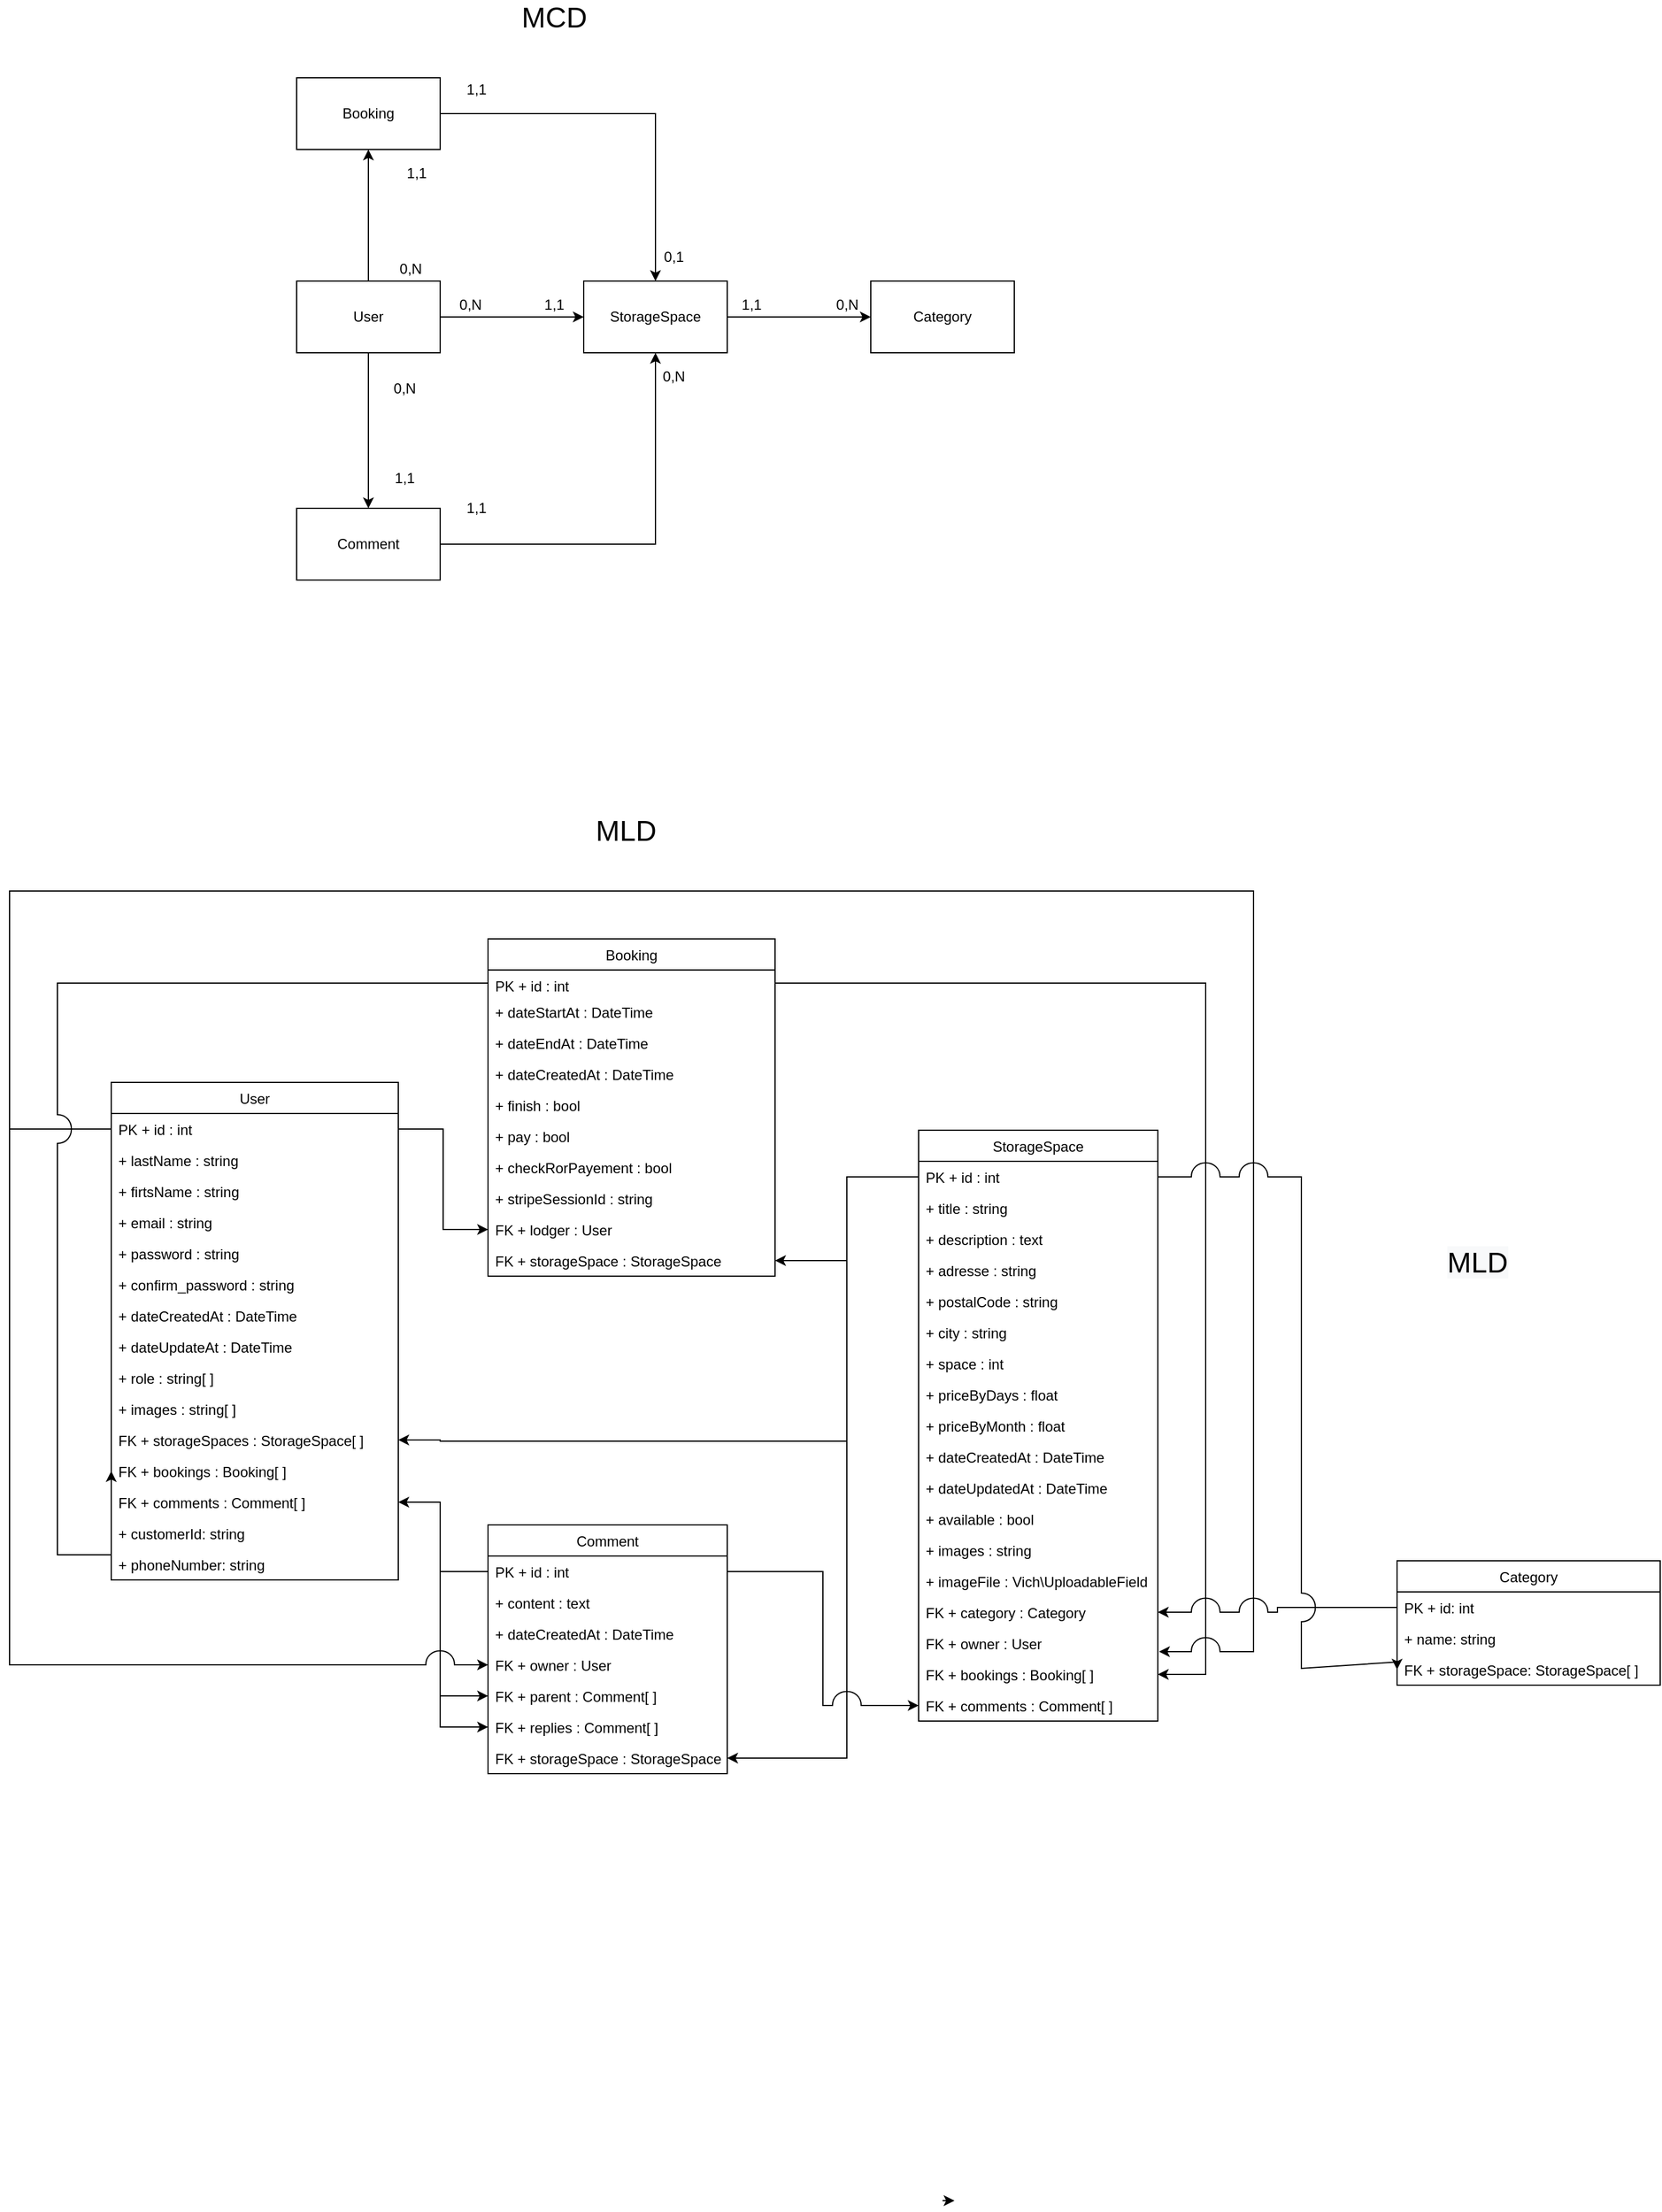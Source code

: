 <mxfile version="14.6.10" type="device"><diagram id="GPhVhIkZk6Hlvz16Vdit" name="Page-1"><mxGraphModel dx="2249" dy="794" grid="1" gridSize="10" guides="1" tooltips="1" connect="1" arrows="1" fold="1" page="1" pageScale="1" pageWidth="827" pageHeight="1169" math="0" shadow="0"><root><mxCell id="0"/><mxCell id="1" parent="0"/><mxCell id="L4LWzTjm712yXZj4EI7X-5" style="edgeStyle=orthogonalEdgeStyle;rounded=0;orthogonalLoop=1;jettySize=auto;html=1;" parent="1" source="L4LWzTjm712yXZj4EI7X-1" target="L4LWzTjm712yXZj4EI7X-2" edge="1"><mxGeometry relative="1" as="geometry"/></mxCell><mxCell id="L4LWzTjm712yXZj4EI7X-9" style="edgeStyle=orthogonalEdgeStyle;rounded=0;orthogonalLoop=1;jettySize=auto;html=1;exitX=0.5;exitY=1;exitDx=0;exitDy=0;entryX=0.5;entryY=0;entryDx=0;entryDy=0;" parent="1" source="L4LWzTjm712yXZj4EI7X-1" target="L4LWzTjm712yXZj4EI7X-4" edge="1"><mxGeometry relative="1" as="geometry"/></mxCell><mxCell id="L4LWzTjm712yXZj4EI7X-13" style="edgeStyle=orthogonalEdgeStyle;rounded=0;orthogonalLoop=1;jettySize=auto;html=1;entryX=0.5;entryY=1;entryDx=0;entryDy=0;" parent="1" source="L4LWzTjm712yXZj4EI7X-1" target="L4LWzTjm712yXZj4EI7X-3" edge="1"><mxGeometry relative="1" as="geometry"/></mxCell><mxCell id="L4LWzTjm712yXZj4EI7X-1" value="User" style="rounded=0;whiteSpace=wrap;html=1;" parent="1" vertex="1"><mxGeometry x="40" y="410" width="120" height="60" as="geometry"/></mxCell><mxCell id="YpKXHRz25UrRo5Vjz8u6-2" style="edgeStyle=orthogonalEdgeStyle;rounded=0;orthogonalLoop=1;jettySize=auto;html=1;entryX=0;entryY=0.5;entryDx=0;entryDy=0;" edge="1" parent="1" source="L4LWzTjm712yXZj4EI7X-2" target="YpKXHRz25UrRo5Vjz8u6-1"><mxGeometry relative="1" as="geometry"/></mxCell><mxCell id="L4LWzTjm712yXZj4EI7X-2" value="StorageSpace" style="rounded=0;whiteSpace=wrap;html=1;" parent="1" vertex="1"><mxGeometry x="280" y="410" width="120" height="60" as="geometry"/></mxCell><mxCell id="L4LWzTjm712yXZj4EI7X-14" style="edgeStyle=orthogonalEdgeStyle;rounded=0;orthogonalLoop=1;jettySize=auto;html=1;" parent="1" source="L4LWzTjm712yXZj4EI7X-3" target="L4LWzTjm712yXZj4EI7X-2" edge="1"><mxGeometry relative="1" as="geometry"/></mxCell><mxCell id="L4LWzTjm712yXZj4EI7X-3" value="Booking" style="rounded=0;whiteSpace=wrap;html=1;" parent="1" vertex="1"><mxGeometry x="40" y="240" width="120" height="60" as="geometry"/></mxCell><mxCell id="L4LWzTjm712yXZj4EI7X-12" style="edgeStyle=orthogonalEdgeStyle;rounded=0;orthogonalLoop=1;jettySize=auto;html=1;entryX=0.5;entryY=1;entryDx=0;entryDy=0;" parent="1" source="L4LWzTjm712yXZj4EI7X-4" target="L4LWzTjm712yXZj4EI7X-2" edge="1"><mxGeometry relative="1" as="geometry"/></mxCell><mxCell id="L4LWzTjm712yXZj4EI7X-4" value="Comment" style="rounded=0;whiteSpace=wrap;html=1;" parent="1" vertex="1"><mxGeometry x="40" y="600" width="120" height="60" as="geometry"/></mxCell><mxCell id="L4LWzTjm712yXZj4EI7X-6" value="&lt;font style=&quot;font-size: 24px&quot;&gt;MCD&lt;/font&gt;" style="text;html=1;align=center;verticalAlign=middle;resizable=0;points=[];autosize=1;" parent="1" vertex="1"><mxGeometry x="220" y="180" width="70" height="20" as="geometry"/></mxCell><mxCell id="L4LWzTjm712yXZj4EI7X-7" value="0,N" style="text;html=1;align=center;verticalAlign=middle;resizable=0;points=[];autosize=1;" parent="1" vertex="1"><mxGeometry x="170" y="420" width="30" height="20" as="geometry"/></mxCell><mxCell id="L4LWzTjm712yXZj4EI7X-8" value="1,1" style="text;html=1;align=center;verticalAlign=middle;resizable=0;points=[];autosize=1;" parent="1" vertex="1"><mxGeometry x="240" y="420" width="30" height="20" as="geometry"/></mxCell><mxCell id="L4LWzTjm712yXZj4EI7X-10" value="0,N" style="text;html=1;align=center;verticalAlign=middle;resizable=0;points=[];autosize=1;" parent="1" vertex="1"><mxGeometry x="115" y="490" width="30" height="20" as="geometry"/></mxCell><mxCell id="L4LWzTjm712yXZj4EI7X-11" value="1,1" style="text;html=1;align=center;verticalAlign=middle;resizable=0;points=[];autosize=1;" parent="1" vertex="1"><mxGeometry x="115" y="565" width="30" height="20" as="geometry"/></mxCell><mxCell id="L4LWzTjm712yXZj4EI7X-15" value="1,1" style="text;html=1;align=center;verticalAlign=middle;resizable=0;points=[];autosize=1;" parent="1" vertex="1"><mxGeometry x="175" y="590" width="30" height="20" as="geometry"/></mxCell><mxCell id="L4LWzTjm712yXZj4EI7X-16" value="0,N" style="text;html=1;align=center;verticalAlign=middle;resizable=0;points=[];autosize=1;" parent="1" vertex="1"><mxGeometry x="340" y="480" width="30" height="20" as="geometry"/></mxCell><mxCell id="L4LWzTjm712yXZj4EI7X-17" value="0,N" style="text;html=1;align=center;verticalAlign=middle;resizable=0;points=[];autosize=1;" parent="1" vertex="1"><mxGeometry x="120" y="390" width="30" height="20" as="geometry"/></mxCell><mxCell id="L4LWzTjm712yXZj4EI7X-18" value="1,1" style="text;html=1;align=center;verticalAlign=middle;resizable=0;points=[];autosize=1;" parent="1" vertex="1"><mxGeometry x="125" y="310" width="30" height="20" as="geometry"/></mxCell><mxCell id="L4LWzTjm712yXZj4EI7X-19" value="1,1" style="text;html=1;align=center;verticalAlign=middle;resizable=0;points=[];autosize=1;" parent="1" vertex="1"><mxGeometry x="175" y="240" width="30" height="20" as="geometry"/></mxCell><mxCell id="L4LWzTjm712yXZj4EI7X-20" value="0,1" style="text;html=1;align=center;verticalAlign=middle;resizable=0;points=[];autosize=1;" parent="1" vertex="1"><mxGeometry x="340" y="380" width="30" height="20" as="geometry"/></mxCell><mxCell id="L4LWzTjm712yXZj4EI7X-21" value="&lt;font style=&quot;font-size: 24px&quot;&gt;MLD&lt;/font&gt;" style="text;html=1;align=center;verticalAlign=middle;resizable=0;points=[];autosize=1;" parent="1" vertex="1"><mxGeometry x="280" y="860" width="70" height="20" as="geometry"/></mxCell><mxCell id="L4LWzTjm712yXZj4EI7X-22" value="Booking" style="swimlane;fontStyle=0;childLayout=stackLayout;horizontal=1;startSize=26;fillColor=none;horizontalStack=0;resizeParent=1;resizeParentMax=0;resizeLast=0;collapsible=1;marginBottom=0;" parent="1" vertex="1"><mxGeometry x="200" y="960" width="240" height="282" as="geometry"/></mxCell><mxCell id="L4LWzTjm712yXZj4EI7X-23" value="PK + id : int " style="text;strokeColor=none;fillColor=none;align=left;verticalAlign=top;spacingLeft=4;spacingRight=4;overflow=hidden;rotatable=0;points=[[0,0.5],[1,0.5]];portConstraint=eastwest;" parent="L4LWzTjm712yXZj4EI7X-22" vertex="1"><mxGeometry y="26" width="240" height="22" as="geometry"/></mxCell><mxCell id="L4LWzTjm712yXZj4EI7X-24" value="+ dateStartAt : DateTime " style="text;strokeColor=none;fillColor=none;align=left;verticalAlign=top;spacingLeft=4;spacingRight=4;overflow=hidden;rotatable=0;points=[[0,0.5],[1,0.5]];portConstraint=eastwest;" parent="L4LWzTjm712yXZj4EI7X-22" vertex="1"><mxGeometry y="48" width="240" height="26" as="geometry"/></mxCell><mxCell id="ItOcy5ZcAM0bHlaDHL9l-2" value="+ dateEndAt : DateTime " style="text;strokeColor=none;fillColor=none;align=left;verticalAlign=top;spacingLeft=4;spacingRight=4;overflow=hidden;rotatable=0;points=[[0,0.5],[1,0.5]];portConstraint=eastwest;" parent="L4LWzTjm712yXZj4EI7X-22" vertex="1"><mxGeometry y="74" width="240" height="26" as="geometry"/></mxCell><mxCell id="L4LWzTjm712yXZj4EI7X-25" value="+ dateCreatedAt : DateTime" style="text;strokeColor=none;fillColor=none;align=left;verticalAlign=top;spacingLeft=4;spacingRight=4;overflow=hidden;rotatable=0;points=[[0,0.5],[1,0.5]];portConstraint=eastwest;" parent="L4LWzTjm712yXZj4EI7X-22" vertex="1"><mxGeometry y="100" width="240" height="26" as="geometry"/></mxCell><mxCell id="ItOcy5ZcAM0bHlaDHL9l-1" value="+ finish : bool " style="text;strokeColor=none;fillColor=none;align=left;verticalAlign=top;spacingLeft=4;spacingRight=4;overflow=hidden;rotatable=0;points=[[0,0.5],[1,0.5]];portConstraint=eastwest;" parent="L4LWzTjm712yXZj4EI7X-22" vertex="1"><mxGeometry y="126" width="240" height="26" as="geometry"/></mxCell><mxCell id="ItOcy5ZcAM0bHlaDHL9l-3" value="+ pay : bool " style="text;strokeColor=none;fillColor=none;align=left;verticalAlign=top;spacingLeft=4;spacingRight=4;overflow=hidden;rotatable=0;points=[[0,0.5],[1,0.5]];portConstraint=eastwest;" parent="L4LWzTjm712yXZj4EI7X-22" vertex="1"><mxGeometry y="152" width="240" height="26" as="geometry"/></mxCell><mxCell id="ItOcy5ZcAM0bHlaDHL9l-4" value="+ checkRorPayement : bool " style="text;strokeColor=none;fillColor=none;align=left;verticalAlign=top;spacingLeft=4;spacingRight=4;overflow=hidden;rotatable=0;points=[[0,0.5],[1,0.5]];portConstraint=eastwest;" parent="L4LWzTjm712yXZj4EI7X-22" vertex="1"><mxGeometry y="178" width="240" height="26" as="geometry"/></mxCell><mxCell id="ItOcy5ZcAM0bHlaDHL9l-5" value="+ stripeSessionId : string " style="text;strokeColor=none;fillColor=none;align=left;verticalAlign=top;spacingLeft=4;spacingRight=4;overflow=hidden;rotatable=0;points=[[0,0.5],[1,0.5]];portConstraint=eastwest;" parent="L4LWzTjm712yXZj4EI7X-22" vertex="1"><mxGeometry y="204" width="240" height="26" as="geometry"/></mxCell><mxCell id="L4LWzTjm712yXZj4EI7X-26" value="FK + lodger : User" style="text;strokeColor=none;fillColor=none;align=left;verticalAlign=top;spacingLeft=4;spacingRight=4;overflow=hidden;rotatable=0;points=[[0,0.5],[1,0.5]];portConstraint=eastwest;" parent="L4LWzTjm712yXZj4EI7X-22" vertex="1"><mxGeometry y="230" width="240" height="26" as="geometry"/></mxCell><mxCell id="L4LWzTjm712yXZj4EI7X-27" value="FK + storageSpace : StorageSpace" style="text;strokeColor=none;fillColor=none;align=left;verticalAlign=top;spacingLeft=4;spacingRight=4;overflow=hidden;rotatable=0;points=[[0,0.5],[1,0.5]];portConstraint=eastwest;" parent="L4LWzTjm712yXZj4EI7X-22" vertex="1"><mxGeometry y="256" width="240" height="26" as="geometry"/></mxCell><mxCell id="L4LWzTjm712yXZj4EI7X-28" value="User" style="swimlane;fontStyle=0;childLayout=stackLayout;horizontal=1;startSize=26;fillColor=none;horizontalStack=0;resizeParent=1;resizeParentMax=0;resizeLast=0;collapsible=1;marginBottom=0;" parent="1" vertex="1"><mxGeometry x="-115" y="1080" width="240" height="416" as="geometry"/></mxCell><mxCell id="L4LWzTjm712yXZj4EI7X-29" value="PK + id : int " style="text;strokeColor=none;fillColor=none;align=left;verticalAlign=top;spacingLeft=4;spacingRight=4;overflow=hidden;rotatable=0;points=[[0,0.5],[1,0.5]];portConstraint=eastwest;" parent="L4LWzTjm712yXZj4EI7X-28" vertex="1"><mxGeometry y="26" width="240" height="26" as="geometry"/></mxCell><mxCell id="L4LWzTjm712yXZj4EI7X-30" value="+ lastName : string" style="text;strokeColor=none;fillColor=none;align=left;verticalAlign=top;spacingLeft=4;spacingRight=4;overflow=hidden;rotatable=0;points=[[0,0.5],[1,0.5]];portConstraint=eastwest;" parent="L4LWzTjm712yXZj4EI7X-28" vertex="1"><mxGeometry y="52" width="240" height="26" as="geometry"/></mxCell><mxCell id="L4LWzTjm712yXZj4EI7X-31" value="+ firtsName : string" style="text;strokeColor=none;fillColor=none;align=left;verticalAlign=top;spacingLeft=4;spacingRight=4;overflow=hidden;rotatable=0;points=[[0,0.5],[1,0.5]];portConstraint=eastwest;" parent="L4LWzTjm712yXZj4EI7X-28" vertex="1"><mxGeometry y="78" width="240" height="26" as="geometry"/></mxCell><mxCell id="L4LWzTjm712yXZj4EI7X-32" value="+ email : string" style="text;strokeColor=none;fillColor=none;align=left;verticalAlign=top;spacingLeft=4;spacingRight=4;overflow=hidden;rotatable=0;points=[[0,0.5],[1,0.5]];portConstraint=eastwest;" parent="L4LWzTjm712yXZj4EI7X-28" vertex="1"><mxGeometry y="104" width="240" height="26" as="geometry"/></mxCell><mxCell id="YpKXHRz25UrRo5Vjz8u6-27" value="+ password : string" style="text;strokeColor=none;fillColor=none;align=left;verticalAlign=top;spacingLeft=4;spacingRight=4;overflow=hidden;rotatable=0;points=[[0,0.5],[1,0.5]];portConstraint=eastwest;" vertex="1" parent="L4LWzTjm712yXZj4EI7X-28"><mxGeometry y="130" width="240" height="26" as="geometry"/></mxCell><mxCell id="L4LWzTjm712yXZj4EI7X-33" value="+ confirm_password : string" style="text;strokeColor=none;fillColor=none;align=left;verticalAlign=top;spacingLeft=4;spacingRight=4;overflow=hidden;rotatable=0;points=[[0,0.5],[1,0.5]];portConstraint=eastwest;" parent="L4LWzTjm712yXZj4EI7X-28" vertex="1"><mxGeometry y="156" width="240" height="26" as="geometry"/></mxCell><mxCell id="L4LWzTjm712yXZj4EI7X-34" value="+ dateCreatedAt : DateTime" style="text;strokeColor=none;fillColor=none;align=left;verticalAlign=top;spacingLeft=4;spacingRight=4;overflow=hidden;rotatable=0;points=[[0,0.5],[1,0.5]];portConstraint=eastwest;" parent="L4LWzTjm712yXZj4EI7X-28" vertex="1"><mxGeometry y="182" width="240" height="26" as="geometry"/></mxCell><mxCell id="L4LWzTjm712yXZj4EI7X-35" value="+ dateUpdateAt : DateTime" style="text;strokeColor=none;fillColor=none;align=left;verticalAlign=top;spacingLeft=4;spacingRight=4;overflow=hidden;rotatable=0;points=[[0,0.5],[1,0.5]];portConstraint=eastwest;" parent="L4LWzTjm712yXZj4EI7X-28" vertex="1"><mxGeometry y="208" width="240" height="26" as="geometry"/></mxCell><mxCell id="L4LWzTjm712yXZj4EI7X-36" value="+ role : string[ ]" style="text;strokeColor=none;fillColor=none;align=left;verticalAlign=top;spacingLeft=4;spacingRight=4;overflow=hidden;rotatable=0;points=[[0,0.5],[1,0.5]];portConstraint=eastwest;" parent="L4LWzTjm712yXZj4EI7X-28" vertex="1"><mxGeometry y="234" width="240" height="26" as="geometry"/></mxCell><mxCell id="L4LWzTjm712yXZj4EI7X-37" value="+ images : string[ ]" style="text;strokeColor=none;fillColor=none;align=left;verticalAlign=top;spacingLeft=4;spacingRight=4;overflow=hidden;rotatable=0;points=[[0,0.5],[1,0.5]];portConstraint=eastwest;" parent="L4LWzTjm712yXZj4EI7X-28" vertex="1"><mxGeometry y="260" width="240" height="26" as="geometry"/></mxCell><mxCell id="L4LWzTjm712yXZj4EI7X-38" value="FK + storageSpaces : StorageSpace[ ] " style="text;strokeColor=none;fillColor=none;align=left;verticalAlign=top;spacingLeft=4;spacingRight=4;overflow=hidden;rotatable=0;points=[[0,0.5],[1,0.5]];portConstraint=eastwest;" parent="L4LWzTjm712yXZj4EI7X-28" vertex="1"><mxGeometry y="286" width="240" height="26" as="geometry"/></mxCell><mxCell id="L4LWzTjm712yXZj4EI7X-39" value="FK + bookings : Booking[ ] " style="text;strokeColor=none;fillColor=none;align=left;verticalAlign=top;spacingLeft=4;spacingRight=4;overflow=hidden;rotatable=0;points=[[0,0.5],[1,0.5]];portConstraint=eastwest;" parent="L4LWzTjm712yXZj4EI7X-28" vertex="1"><mxGeometry y="312" width="240" height="26" as="geometry"/></mxCell><mxCell id="YpKXHRz25UrRo5Vjz8u6-29" value="FK + comments : Comment[ ] " style="text;strokeColor=none;fillColor=none;align=left;verticalAlign=top;spacingLeft=4;spacingRight=4;overflow=hidden;rotatable=0;points=[[0,0.5],[1,0.5]];portConstraint=eastwest;" vertex="1" parent="L4LWzTjm712yXZj4EI7X-28"><mxGeometry y="338" width="240" height="26" as="geometry"/></mxCell><mxCell id="YpKXHRz25UrRo5Vjz8u6-31" value="+ customerId: string" style="text;strokeColor=none;fillColor=none;align=left;verticalAlign=top;spacingLeft=4;spacingRight=4;overflow=hidden;rotatable=0;points=[[0,0.5],[1,0.5]];portConstraint=eastwest;" vertex="1" parent="L4LWzTjm712yXZj4EI7X-28"><mxGeometry y="364" width="240" height="26" as="geometry"/></mxCell><mxCell id="L4LWzTjm712yXZj4EI7X-40" value="+ phoneNumber: string" style="text;strokeColor=none;fillColor=none;align=left;verticalAlign=top;spacingLeft=4;spacingRight=4;overflow=hidden;rotatable=0;points=[[0,0.5],[1,0.5]];portConstraint=eastwest;" parent="L4LWzTjm712yXZj4EI7X-28" vertex="1"><mxGeometry y="390" width="240" height="26" as="geometry"/></mxCell><mxCell id="L4LWzTjm712yXZj4EI7X-41" value="StorageSpace" style="swimlane;fontStyle=0;childLayout=stackLayout;horizontal=1;startSize=26;fillColor=none;horizontalStack=0;resizeParent=1;resizeParentMax=0;resizeLast=0;collapsible=1;marginBottom=0;" parent="1" vertex="1"><mxGeometry x="560" y="1120" width="200" height="494" as="geometry"/></mxCell><mxCell id="L4LWzTjm712yXZj4EI7X-42" value="PK + id : int" style="text;strokeColor=none;fillColor=none;align=left;verticalAlign=top;spacingLeft=4;spacingRight=4;overflow=hidden;rotatable=0;points=[[0,0.5],[1,0.5]];portConstraint=eastwest;" parent="L4LWzTjm712yXZj4EI7X-41" vertex="1"><mxGeometry y="26" width="200" height="26" as="geometry"/></mxCell><mxCell id="L4LWzTjm712yXZj4EI7X-43" value="+ title : string" style="text;strokeColor=none;fillColor=none;align=left;verticalAlign=top;spacingLeft=4;spacingRight=4;overflow=hidden;rotatable=0;points=[[0,0.5],[1,0.5]];portConstraint=eastwest;" parent="L4LWzTjm712yXZj4EI7X-41" vertex="1"><mxGeometry y="52" width="200" height="26" as="geometry"/></mxCell><mxCell id="L4LWzTjm712yXZj4EI7X-44" value="+ description : text" style="text;strokeColor=none;fillColor=none;align=left;verticalAlign=top;spacingLeft=4;spacingRight=4;overflow=hidden;rotatable=0;points=[[0,0.5],[1,0.5]];portConstraint=eastwest;" parent="L4LWzTjm712yXZj4EI7X-41" vertex="1"><mxGeometry y="78" width="200" height="26" as="geometry"/></mxCell><mxCell id="L4LWzTjm712yXZj4EI7X-45" value="+ adresse : string" style="text;strokeColor=none;fillColor=none;align=left;verticalAlign=top;spacingLeft=4;spacingRight=4;overflow=hidden;rotatable=0;points=[[0,0.5],[1,0.5]];portConstraint=eastwest;" parent="L4LWzTjm712yXZj4EI7X-41" vertex="1"><mxGeometry y="104" width="200" height="26" as="geometry"/></mxCell><mxCell id="L4LWzTjm712yXZj4EI7X-81" value="+ postalCode : string" style="text;strokeColor=none;fillColor=none;align=left;verticalAlign=top;spacingLeft=4;spacingRight=4;overflow=hidden;rotatable=0;points=[[0,0.5],[1,0.5]];portConstraint=eastwest;" parent="L4LWzTjm712yXZj4EI7X-41" vertex="1"><mxGeometry y="130" width="200" height="26" as="geometry"/></mxCell><mxCell id="L4LWzTjm712yXZj4EI7X-46" value="+ city : string" style="text;strokeColor=none;fillColor=none;align=left;verticalAlign=top;spacingLeft=4;spacingRight=4;overflow=hidden;rotatable=0;points=[[0,0.5],[1,0.5]];portConstraint=eastwest;" parent="L4LWzTjm712yXZj4EI7X-41" vertex="1"><mxGeometry y="156" width="200" height="26" as="geometry"/></mxCell><mxCell id="L4LWzTjm712yXZj4EI7X-48" value="+ space : int" style="text;strokeColor=none;fillColor=none;align=left;verticalAlign=top;spacingLeft=4;spacingRight=4;overflow=hidden;rotatable=0;points=[[0,0.5],[1,0.5]];portConstraint=eastwest;" parent="L4LWzTjm712yXZj4EI7X-41" vertex="1"><mxGeometry y="182" width="200" height="26" as="geometry"/></mxCell><mxCell id="L4LWzTjm712yXZj4EI7X-49" value="+ priceByDays : float" style="text;strokeColor=none;fillColor=none;align=left;verticalAlign=top;spacingLeft=4;spacingRight=4;overflow=hidden;rotatable=0;points=[[0,0.5],[1,0.5]];portConstraint=eastwest;" parent="L4LWzTjm712yXZj4EI7X-41" vertex="1"><mxGeometry y="208" width="200" height="26" as="geometry"/></mxCell><mxCell id="YpKXHRz25UrRo5Vjz8u6-23" value="+ priceByMonth : float" style="text;strokeColor=none;fillColor=none;align=left;verticalAlign=top;spacingLeft=4;spacingRight=4;overflow=hidden;rotatable=0;points=[[0,0.5],[1,0.5]];portConstraint=eastwest;" vertex="1" parent="L4LWzTjm712yXZj4EI7X-41"><mxGeometry y="234" width="200" height="26" as="geometry"/></mxCell><mxCell id="L4LWzTjm712yXZj4EI7X-50" value="+ dateCreatedAt : DateTime" style="text;strokeColor=none;fillColor=none;align=left;verticalAlign=top;spacingLeft=4;spacingRight=4;overflow=hidden;rotatable=0;points=[[0,0.5],[1,0.5]];portConstraint=eastwest;" parent="L4LWzTjm712yXZj4EI7X-41" vertex="1"><mxGeometry y="260" width="200" height="26" as="geometry"/></mxCell><mxCell id="YpKXHRz25UrRo5Vjz8u6-24" value="+ dateUpdatedAt : DateTime" style="text;strokeColor=none;fillColor=none;align=left;verticalAlign=top;spacingLeft=4;spacingRight=4;overflow=hidden;rotatable=0;points=[[0,0.5],[1,0.5]];portConstraint=eastwest;" vertex="1" parent="L4LWzTjm712yXZj4EI7X-41"><mxGeometry y="286" width="200" height="26" as="geometry"/></mxCell><mxCell id="L4LWzTjm712yXZj4EI7X-51" value="+ available : bool" style="text;strokeColor=none;fillColor=none;align=left;verticalAlign=top;spacingLeft=4;spacingRight=4;overflow=hidden;rotatable=0;points=[[0,0.5],[1,0.5]];portConstraint=eastwest;" parent="L4LWzTjm712yXZj4EI7X-41" vertex="1"><mxGeometry y="312" width="200" height="26" as="geometry"/></mxCell><mxCell id="L4LWzTjm712yXZj4EI7X-52" value="+ images : string" style="text;strokeColor=none;fillColor=none;align=left;verticalAlign=top;spacingLeft=4;spacingRight=4;overflow=hidden;rotatable=0;points=[[0,0.5],[1,0.5]];portConstraint=eastwest;" parent="L4LWzTjm712yXZj4EI7X-41" vertex="1"><mxGeometry y="338" width="200" height="26" as="geometry"/></mxCell><mxCell id="YpKXHRz25UrRo5Vjz8u6-25" value="+ imageFile : Vich\UploadableField " style="text;strokeColor=none;fillColor=none;align=left;verticalAlign=top;spacingLeft=4;spacingRight=4;overflow=hidden;rotatable=0;points=[[0,0.5],[1,0.5]];portConstraint=eastwest;" vertex="1" parent="L4LWzTjm712yXZj4EI7X-41"><mxGeometry y="364" width="200" height="26" as="geometry"/></mxCell><mxCell id="YpKXHRz25UrRo5Vjz8u6-10" value="FK + category : Category" style="text;strokeColor=none;fillColor=none;align=left;verticalAlign=top;spacingLeft=4;spacingRight=4;overflow=hidden;rotatable=0;points=[[0,0.5],[1,0.5]];portConstraint=eastwest;" vertex="1" parent="L4LWzTjm712yXZj4EI7X-41"><mxGeometry y="390" width="200" height="26" as="geometry"/></mxCell><mxCell id="L4LWzTjm712yXZj4EI7X-53" value="FK + owner : User" style="text;strokeColor=none;fillColor=none;align=left;verticalAlign=top;spacingLeft=4;spacingRight=4;overflow=hidden;rotatable=0;points=[[0,0.5],[1,0.5]];portConstraint=eastwest;" parent="L4LWzTjm712yXZj4EI7X-41" vertex="1"><mxGeometry y="416" width="200" height="26" as="geometry"/></mxCell><mxCell id="L4LWzTjm712yXZj4EI7X-54" value="FK + bookings : Booking[ ]" style="text;strokeColor=none;fillColor=none;align=left;verticalAlign=top;spacingLeft=4;spacingRight=4;overflow=hidden;rotatable=0;points=[[0,0.5],[1,0.5]];portConstraint=eastwest;" parent="L4LWzTjm712yXZj4EI7X-41" vertex="1"><mxGeometry y="442" width="200" height="26" as="geometry"/></mxCell><mxCell id="L4LWzTjm712yXZj4EI7X-55" value="FK + comments : Comment[ ]" style="text;strokeColor=none;fillColor=none;align=left;verticalAlign=top;spacingLeft=4;spacingRight=4;overflow=hidden;rotatable=0;points=[[0,0.5],[1,0.5]];portConstraint=eastwest;" parent="L4LWzTjm712yXZj4EI7X-41" vertex="1"><mxGeometry y="468" width="200" height="26" as="geometry"/></mxCell><mxCell id="L4LWzTjm712yXZj4EI7X-56" value="Comment" style="swimlane;fontStyle=0;childLayout=stackLayout;horizontal=1;startSize=26;fillColor=none;horizontalStack=0;resizeParent=1;resizeParentMax=0;resizeLast=0;collapsible=1;marginBottom=0;" parent="1" vertex="1"><mxGeometry x="200" y="1450" width="200" height="208" as="geometry"/></mxCell><mxCell id="4zJMuDGws8w_wFDCLSS4-2" style="edgeStyle=orthogonalEdgeStyle;rounded=0;orthogonalLoop=1;jettySize=auto;html=1;entryX=0;entryY=0.5;entryDx=0;entryDy=0;" parent="L4LWzTjm712yXZj4EI7X-56" source="L4LWzTjm712yXZj4EI7X-57" target="4zJMuDGws8w_wFDCLSS4-1" edge="1"><mxGeometry relative="1" as="geometry"><Array as="points"><mxPoint x="-40" y="39"/><mxPoint x="-40" y="143"/></Array></mxGeometry></mxCell><mxCell id="YpKXHRz25UrRo5Vjz8u6-28" style="edgeStyle=orthogonalEdgeStyle;rounded=0;jumpStyle=arc;jumpSize=24;orthogonalLoop=1;jettySize=auto;html=1;entryX=0;entryY=0.5;entryDx=0;entryDy=0;" edge="1" parent="L4LWzTjm712yXZj4EI7X-56" source="L4LWzTjm712yXZj4EI7X-57" target="YpKXHRz25UrRo5Vjz8u6-26"><mxGeometry relative="1" as="geometry"><Array as="points"><mxPoint x="-40" y="39"/><mxPoint x="-40" y="169"/></Array></mxGeometry></mxCell><mxCell id="L4LWzTjm712yXZj4EI7X-57" value="PK + id : int" style="text;strokeColor=none;fillColor=none;align=left;verticalAlign=top;spacingLeft=4;spacingRight=4;overflow=hidden;rotatable=0;points=[[0,0.5],[1,0.5]];portConstraint=eastwest;" parent="L4LWzTjm712yXZj4EI7X-56" vertex="1"><mxGeometry y="26" width="200" height="26" as="geometry"/></mxCell><mxCell id="L4LWzTjm712yXZj4EI7X-58" value="+ content : text" style="text;strokeColor=none;fillColor=none;align=left;verticalAlign=top;spacingLeft=4;spacingRight=4;overflow=hidden;rotatable=0;points=[[0,0.5],[1,0.5]];portConstraint=eastwest;" parent="L4LWzTjm712yXZj4EI7X-56" vertex="1"><mxGeometry y="52" width="200" height="26" as="geometry"/></mxCell><mxCell id="L4LWzTjm712yXZj4EI7X-59" value="+ dateCreatedAt : DateTime" style="text;strokeColor=none;fillColor=none;align=left;verticalAlign=top;spacingLeft=4;spacingRight=4;overflow=hidden;rotatable=0;points=[[0,0.5],[1,0.5]];portConstraint=eastwest;" parent="L4LWzTjm712yXZj4EI7X-56" vertex="1"><mxGeometry y="78" width="200" height="26" as="geometry"/></mxCell><mxCell id="L4LWzTjm712yXZj4EI7X-60" value="FK + owner : User" style="text;strokeColor=none;fillColor=none;align=left;verticalAlign=top;spacingLeft=4;spacingRight=4;overflow=hidden;rotatable=0;points=[[0,0.5],[1,0.5]];portConstraint=eastwest;" parent="L4LWzTjm712yXZj4EI7X-56" vertex="1"><mxGeometry y="104" width="200" height="26" as="geometry"/></mxCell><mxCell id="4zJMuDGws8w_wFDCLSS4-1" value="FK + parent : Comment[ ]" style="text;strokeColor=none;fillColor=none;align=left;verticalAlign=top;spacingLeft=4;spacingRight=4;overflow=hidden;rotatable=0;points=[[0,0.5],[1,0.5]];portConstraint=eastwest;" parent="L4LWzTjm712yXZj4EI7X-56" vertex="1"><mxGeometry y="130" width="200" height="26" as="geometry"/></mxCell><mxCell id="YpKXHRz25UrRo5Vjz8u6-26" value="FK + replies : Comment[ ]" style="text;strokeColor=none;fillColor=none;align=left;verticalAlign=top;spacingLeft=4;spacingRight=4;overflow=hidden;rotatable=0;points=[[0,0.5],[1,0.5]];portConstraint=eastwest;" vertex="1" parent="L4LWzTjm712yXZj4EI7X-56"><mxGeometry y="156" width="200" height="26" as="geometry"/></mxCell><mxCell id="L4LWzTjm712yXZj4EI7X-61" value="FK + storageSpace : StorageSpace" style="text;strokeColor=none;fillColor=none;align=left;verticalAlign=top;spacingLeft=4;spacingRight=4;overflow=hidden;rotatable=0;points=[[0,0.5],[1,0.5]];portConstraint=eastwest;" parent="L4LWzTjm712yXZj4EI7X-56" vertex="1"><mxGeometry y="182" width="200" height="26" as="geometry"/></mxCell><mxCell id="L4LWzTjm712yXZj4EI7X-71" style="edgeStyle=orthogonalEdgeStyle;rounded=0;orthogonalLoop=1;jettySize=auto;html=1;entryX=1;entryY=0.5;entryDx=0;entryDy=0;" parent="1" source="L4LWzTjm712yXZj4EI7X-42" target="L4LWzTjm712yXZj4EI7X-27" edge="1"><mxGeometry relative="1" as="geometry"/></mxCell><mxCell id="L4LWzTjm712yXZj4EI7X-72" style="edgeStyle=orthogonalEdgeStyle;rounded=0;orthogonalLoop=1;jettySize=auto;html=1;entryX=1;entryY=0.5;entryDx=0;entryDy=0;" parent="1" source="L4LWzTjm712yXZj4EI7X-42" target="L4LWzTjm712yXZj4EI7X-38" edge="1"><mxGeometry relative="1" as="geometry"><Array as="points"><mxPoint x="500" y="1159"/><mxPoint x="500" y="1380"/><mxPoint x="160" y="1380"/><mxPoint x="160" y="1379"/></Array></mxGeometry></mxCell><mxCell id="L4LWzTjm712yXZj4EI7X-73" style="edgeStyle=orthogonalEdgeStyle;rounded=0;orthogonalLoop=1;jettySize=auto;html=1;entryX=1;entryY=0.5;entryDx=0;entryDy=0;" parent="1" source="L4LWzTjm712yXZj4EI7X-42" target="L4LWzTjm712yXZj4EI7X-61" edge="1"><mxGeometry relative="1" as="geometry"><Array as="points"><mxPoint x="500" y="1159"/><mxPoint x="500" y="1645"/></Array></mxGeometry></mxCell><mxCell id="L4LWzTjm712yXZj4EI7X-74" style="edgeStyle=orthogonalEdgeStyle;rounded=0;orthogonalLoop=1;jettySize=auto;html=1;entryX=0;entryY=0.5;entryDx=0;entryDy=0;jumpStyle=arc;jumpSize=24;" parent="1" source="L4LWzTjm712yXZj4EI7X-57" target="L4LWzTjm712yXZj4EI7X-55" edge="1"><mxGeometry relative="1" as="geometry"/></mxCell><mxCell id="L4LWzTjm712yXZj4EI7X-76" style="edgeStyle=orthogonalEdgeStyle;rounded=0;jumpStyle=arc;jumpSize=24;orthogonalLoop=1;jettySize=auto;html=1;entryX=1;entryY=0.5;entryDx=0;entryDy=0;" parent="1" source="L4LWzTjm712yXZj4EI7X-23" target="L4LWzTjm712yXZj4EI7X-54" edge="1"><mxGeometry relative="1" as="geometry"><Array as="points"><mxPoint x="800" y="997"/><mxPoint x="800" y="1575"/></Array></mxGeometry></mxCell><mxCell id="L4LWzTjm712yXZj4EI7X-78" style="edgeStyle=orthogonalEdgeStyle;rounded=0;jumpStyle=arc;jumpSize=24;orthogonalLoop=1;jettySize=auto;html=1;entryX=0;entryY=0.5;entryDx=0;entryDy=0;" parent="1" source="L4LWzTjm712yXZj4EI7X-29" target="L4LWzTjm712yXZj4EI7X-60" edge="1"><mxGeometry relative="1" as="geometry"><Array as="points"><mxPoint x="-200" y="1119"/><mxPoint x="-200" y="1567"/></Array></mxGeometry></mxCell><mxCell id="L4LWzTjm712yXZj4EI7X-80" style="edgeStyle=orthogonalEdgeStyle;rounded=0;jumpStyle=arc;jumpSize=24;orthogonalLoop=1;jettySize=auto;html=1;" parent="1" source="L4LWzTjm712yXZj4EI7X-29" target="L4LWzTjm712yXZj4EI7X-26" edge="1"><mxGeometry relative="1" as="geometry"/></mxCell><mxCell id="L4LWzTjm712yXZj4EI7X-83" style="edgeStyle=orthogonalEdgeStyle;rounded=0;jumpStyle=arc;jumpSize=24;orthogonalLoop=1;jettySize=auto;html=1;entryX=1.005;entryY=0.769;entryDx=0;entryDy=0;entryPerimeter=0;" parent="1" source="L4LWzTjm712yXZj4EI7X-29" target="L4LWzTjm712yXZj4EI7X-53" edge="1"><mxGeometry relative="1" as="geometry"><Array as="points"><mxPoint x="-200" y="1119"/><mxPoint x="-200" y="920"/><mxPoint x="840" y="920"/><mxPoint x="840" y="1556"/></Array></mxGeometry></mxCell><mxCell id="L4LWzTjm712yXZj4EI7X-84" style="edgeStyle=orthogonalEdgeStyle;rounded=0;jumpStyle=arc;jumpSize=24;orthogonalLoop=1;jettySize=auto;html=1;entryX=0;entryY=0.5;entryDx=0;entryDy=0;" parent="1" source="L4LWzTjm712yXZj4EI7X-23" target="L4LWzTjm712yXZj4EI7X-39" edge="1"><mxGeometry relative="1" as="geometry"><Array as="points"><mxPoint x="-160" y="997"/><mxPoint x="-160" y="1475"/></Array></mxGeometry></mxCell><mxCell id="YpKXHRz25UrRo5Vjz8u6-1" value="Category" style="rounded=0;whiteSpace=wrap;html=1;" vertex="1" parent="1"><mxGeometry x="520" y="410" width="120" height="60" as="geometry"/></mxCell><mxCell id="YpKXHRz25UrRo5Vjz8u6-3" value="1,1" style="text;html=1;align=center;verticalAlign=middle;resizable=0;points=[];autosize=1;strokeColor=none;" vertex="1" parent="1"><mxGeometry x="405" y="420" width="30" height="20" as="geometry"/></mxCell><mxCell id="YpKXHRz25UrRo5Vjz8u6-4" value="0,N" style="text;html=1;align=center;verticalAlign=middle;resizable=0;points=[];autosize=1;strokeColor=none;" vertex="1" parent="1"><mxGeometry x="485" y="420" width="30" height="20" as="geometry"/></mxCell><mxCell id="YpKXHRz25UrRo5Vjz8u6-5" value="Category" style="swimlane;fontStyle=0;childLayout=stackLayout;horizontal=1;startSize=26;fillColor=none;horizontalStack=0;resizeParent=1;resizeParentMax=0;resizeLast=0;collapsible=1;marginBottom=0;" vertex="1" parent="1"><mxGeometry x="960" y="1480" width="220" height="104" as="geometry"/></mxCell><mxCell id="YpKXHRz25UrRo5Vjz8u6-6" value="PK + id: int" style="text;strokeColor=none;fillColor=none;align=left;verticalAlign=top;spacingLeft=4;spacingRight=4;overflow=hidden;rotatable=0;points=[[0,0.5],[1,0.5]];portConstraint=eastwest;" vertex="1" parent="YpKXHRz25UrRo5Vjz8u6-5"><mxGeometry y="26" width="220" height="26" as="geometry"/></mxCell><mxCell id="YpKXHRz25UrRo5Vjz8u6-7" value="+ name: string" style="text;strokeColor=none;fillColor=none;align=left;verticalAlign=top;spacingLeft=4;spacingRight=4;overflow=hidden;rotatable=0;points=[[0,0.5],[1,0.5]];portConstraint=eastwest;" vertex="1" parent="YpKXHRz25UrRo5Vjz8u6-5"><mxGeometry y="52" width="220" height="26" as="geometry"/></mxCell><mxCell id="YpKXHRz25UrRo5Vjz8u6-8" value="FK + storageSpace: StorageSpace[ ]" style="text;strokeColor=none;fillColor=none;align=left;verticalAlign=top;spacingLeft=4;spacingRight=4;overflow=hidden;rotatable=0;points=[[0,0.5],[1,0.5]];portConstraint=eastwest;" vertex="1" parent="YpKXHRz25UrRo5Vjz8u6-5"><mxGeometry y="78" width="220" height="26" as="geometry"/></mxCell><mxCell id="YpKXHRz25UrRo5Vjz8u6-12" style="edgeStyle=orthogonalEdgeStyle;rounded=0;orthogonalLoop=1;jettySize=auto;html=1;entryX=1;entryY=0.5;entryDx=0;entryDy=0;jumpStyle=arc;jumpSize=24;" edge="1" parent="1" source="YpKXHRz25UrRo5Vjz8u6-6" target="YpKXHRz25UrRo5Vjz8u6-10"><mxGeometry relative="1" as="geometry"/></mxCell><mxCell id="YpKXHRz25UrRo5Vjz8u6-13" style="edgeStyle=orthogonalEdgeStyle;orthogonalLoop=1;jettySize=auto;html=1;entryX=0;entryY=0.5;entryDx=0;entryDy=0;rounded=0;jumpStyle=arc;jumpSize=24;" edge="1" parent="1" source="L4LWzTjm712yXZj4EI7X-42" target="YpKXHRz25UrRo5Vjz8u6-8"><mxGeometry relative="1" as="geometry"><Array as="points"><mxPoint x="880" y="1159"/><mxPoint x="880" y="1570"/></Array></mxGeometry></mxCell><mxCell id="YpKXHRz25UrRo5Vjz8u6-22" style="edgeStyle=orthogonalEdgeStyle;rounded=0;jumpStyle=arc;jumpSize=24;orthogonalLoop=1;jettySize=auto;html=1;" edge="1" parent="1"><mxGeometry relative="1" as="geometry"><mxPoint x="590" y="2015" as="targetPoint"/><mxPoint x="580" y="2015" as="sourcePoint"/></mxGeometry></mxCell><mxCell id="YpKXHRz25UrRo5Vjz8u6-30" style="edgeStyle=orthogonalEdgeStyle;rounded=0;jumpStyle=arc;jumpSize=24;orthogonalLoop=1;jettySize=auto;html=1;entryX=1;entryY=0.5;entryDx=0;entryDy=0;" edge="1" parent="1" source="L4LWzTjm712yXZj4EI7X-57" target="YpKXHRz25UrRo5Vjz8u6-29"><mxGeometry relative="1" as="geometry"><Array as="points"><mxPoint x="160" y="1489"/><mxPoint x="160" y="1431"/></Array></mxGeometry></mxCell><mxCell id="YpKXHRz25UrRo5Vjz8u6-32" value="&lt;span style=&quot;color: rgb(0, 0, 0); font-family: helvetica; font-size: 24px; font-style: normal; font-weight: 400; letter-spacing: normal; text-align: center; text-indent: 0px; text-transform: none; word-spacing: 0px; background-color: rgb(248, 249, 250); display: inline; float: none;&quot;&gt;MLD&lt;/span&gt;" style="text;whiteSpace=wrap;html=1;" vertex="1" parent="1"><mxGeometry x="1000" y="1210" width="80" height="30" as="geometry"/></mxCell></root></mxGraphModel></diagram></mxfile>